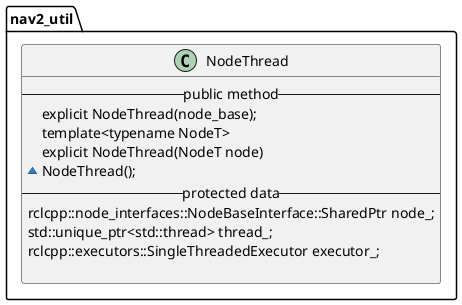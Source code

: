 @startuml
'https://plantuml.com/class-diagram

namespace nav2_util{
class NodeThread{
-- public method --
explicit NodeThread(node_base);
template<typename NodeT>
explicit NodeThread(NodeT node)
~NodeThread();
-- protected data --
rclcpp::node_interfaces::NodeBaseInterface::SharedPtr node_;
std::unique_ptr<std::thread> thread_;
rclcpp::executors::SingleThreadedExecutor executor_;

}
}
@enduml